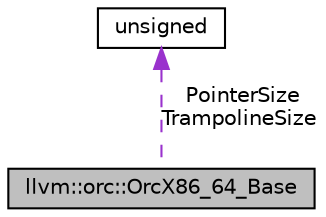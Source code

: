 digraph "llvm::orc::OrcX86_64_Base"
{
 // LATEX_PDF_SIZE
  bgcolor="transparent";
  edge [fontname="Helvetica",fontsize="10",labelfontname="Helvetica",labelfontsize="10"];
  node [fontname="Helvetica",fontsize="10",shape="box"];
  Node1 [label="llvm::orc::OrcX86_64_Base",height=0.2,width=0.4,color="black", fillcolor="grey75", style="filled", fontcolor="black",tooltip="X86_64 code that's common to all ABIs."];
  Node2 -> Node1 [dir="back",color="darkorchid3",fontsize="10",style="dashed",label=" PointerSize\nTrampolineSize" ,fontname="Helvetica"];
  Node2 [label="unsigned",height=0.2,width=0.4,color="black",URL="$classunsigned.html",tooltip=" "];
}
